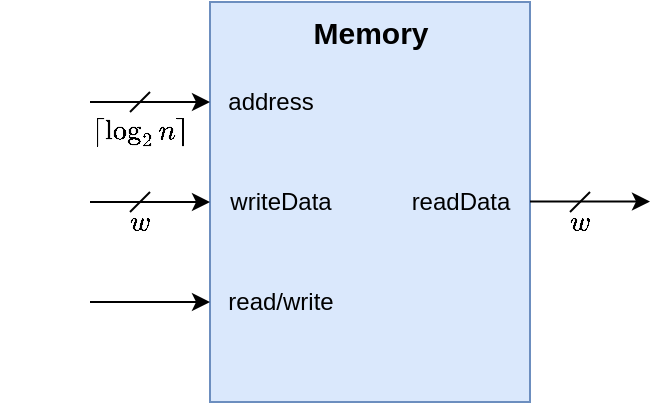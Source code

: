 <mxfile version="20.2.8" type="device"><diagram id="oMNZP4lGAjIcg4mD3-Jy" name="Page-1"><mxGraphModel dx="338" dy="236" grid="1" gridSize="10" guides="1" tooltips="1" connect="1" arrows="1" fold="1" page="1" pageScale="1" pageWidth="850" pageHeight="1100" math="1" shadow="0"><root><mxCell id="0"/><mxCell id="1" parent="0"/><mxCell id="Wc63aEkdpDrX-dbjAruK-1" value="" style="rounded=0;whiteSpace=wrap;html=1;fillColor=#dae8fc;strokeColor=#6c8ebf;" vertex="1" parent="1"><mxGeometry x="360" y="360" width="160" height="200" as="geometry"/></mxCell><mxCell id="Wc63aEkdpDrX-dbjAruK-2" value="" style="endArrow=classic;html=1;rounded=0;" edge="1" parent="1"><mxGeometry width="50" height="50" relative="1" as="geometry"><mxPoint x="300" y="410" as="sourcePoint"/><mxPoint x="360" y="410" as="targetPoint"/></mxGeometry></mxCell><mxCell id="Wc63aEkdpDrX-dbjAruK-3" value="address" style="text;html=1;align=center;verticalAlign=middle;resizable=0;points=[];autosize=1;strokeColor=none;fillColor=none;" vertex="1" parent="1"><mxGeometry x="355" y="395" width="70" height="30" as="geometry"/></mxCell><mxCell id="Wc63aEkdpDrX-dbjAruK-4" value="" style="endArrow=classic;html=1;rounded=0;" edge="1" parent="1"><mxGeometry width="50" height="50" relative="1" as="geometry"><mxPoint x="300" y="460" as="sourcePoint"/><mxPoint x="360" y="460" as="targetPoint"/></mxGeometry></mxCell><mxCell id="Wc63aEkdpDrX-dbjAruK-5" value="writeData" style="text;html=1;align=center;verticalAlign=middle;resizable=0;points=[];autosize=1;strokeColor=none;fillColor=none;" vertex="1" parent="1"><mxGeometry x="360" y="445" width="70" height="30" as="geometry"/></mxCell><mxCell id="Wc63aEkdpDrX-dbjAruK-6" value="" style="endArrow=classic;html=1;rounded=0;" edge="1" parent="1"><mxGeometry width="50" height="50" relative="1" as="geometry"><mxPoint x="300" y="510" as="sourcePoint"/><mxPoint x="360" y="510" as="targetPoint"/></mxGeometry></mxCell><mxCell id="Wc63aEkdpDrX-dbjAruK-7" value="read/write" style="text;html=1;align=center;verticalAlign=middle;resizable=0;points=[];autosize=1;strokeColor=none;fillColor=none;" vertex="1" parent="1"><mxGeometry x="355" y="495" width="80" height="30" as="geometry"/></mxCell><mxCell id="Wc63aEkdpDrX-dbjAruK-8" value="" style="endArrow=classic;html=1;rounded=0;" edge="1" parent="1"><mxGeometry width="50" height="50" relative="1" as="geometry"><mxPoint x="520" y="459.77" as="sourcePoint"/><mxPoint x="580" y="459.77" as="targetPoint"/></mxGeometry></mxCell><mxCell id="Wc63aEkdpDrX-dbjAruK-9" value="readData" style="text;html=1;align=center;verticalAlign=middle;resizable=0;points=[];autosize=1;strokeColor=none;fillColor=none;" vertex="1" parent="1"><mxGeometry x="450" y="445" width="70" height="30" as="geometry"/></mxCell><mxCell id="Wc63aEkdpDrX-dbjAruK-10" value="Memory" style="text;html=1;align=center;verticalAlign=middle;resizable=0;points=[];autosize=1;strokeColor=none;fillColor=none;fontStyle=1;fontSize=15;" vertex="1" parent="1"><mxGeometry x="400" y="360" width="80" height="30" as="geometry"/></mxCell><mxCell id="Wc63aEkdpDrX-dbjAruK-11" value="" style="endArrow=none;html=1;rounded=0;fontSize=15;" edge="1" parent="1"><mxGeometry width="50" height="50" relative="1" as="geometry"><mxPoint x="320" y="415" as="sourcePoint"/><mxPoint x="330" y="405" as="targetPoint"/></mxGeometry></mxCell><mxCell id="Wc63aEkdpDrX-dbjAruK-12" value="" style="endArrow=none;html=1;rounded=0;fontSize=15;" edge="1" parent="1"><mxGeometry width="50" height="50" relative="1" as="geometry"><mxPoint x="320" y="465" as="sourcePoint"/><mxPoint x="330" y="455" as="targetPoint"/></mxGeometry></mxCell><mxCell id="Wc63aEkdpDrX-dbjAruK-13" value="" style="endArrow=none;html=1;rounded=0;fontSize=15;" edge="1" parent="1"><mxGeometry width="50" height="50" relative="1" as="geometry"><mxPoint x="540" y="465" as="sourcePoint"/><mxPoint x="550" y="455" as="targetPoint"/></mxGeometry></mxCell><mxCell id="Wc63aEkdpDrX-dbjAruK-14" value="\(w\)" style="text;html=1;align=center;verticalAlign=middle;resizable=0;points=[];autosize=1;strokeColor=none;fillColor=none;fontSize=12;" vertex="1" parent="1"><mxGeometry x="300" y="455" width="50" height="30" as="geometry"/></mxCell><mxCell id="Wc63aEkdpDrX-dbjAruK-16" value="\(\lceil \log_2 n \rceil\)" style="text;html=1;align=center;verticalAlign=middle;resizable=0;points=[];autosize=1;strokeColor=none;fillColor=none;fontSize=12;" vertex="1" parent="1"><mxGeometry x="255" y="410" width="140" height="30" as="geometry"/></mxCell><mxCell id="Wc63aEkdpDrX-dbjAruK-17" value="\(w\)" style="text;html=1;align=center;verticalAlign=middle;resizable=0;points=[];autosize=1;strokeColor=none;fillColor=none;fontSize=12;" vertex="1" parent="1"><mxGeometry x="520" y="455" width="50" height="30" as="geometry"/></mxCell></root></mxGraphModel></diagram></mxfile>